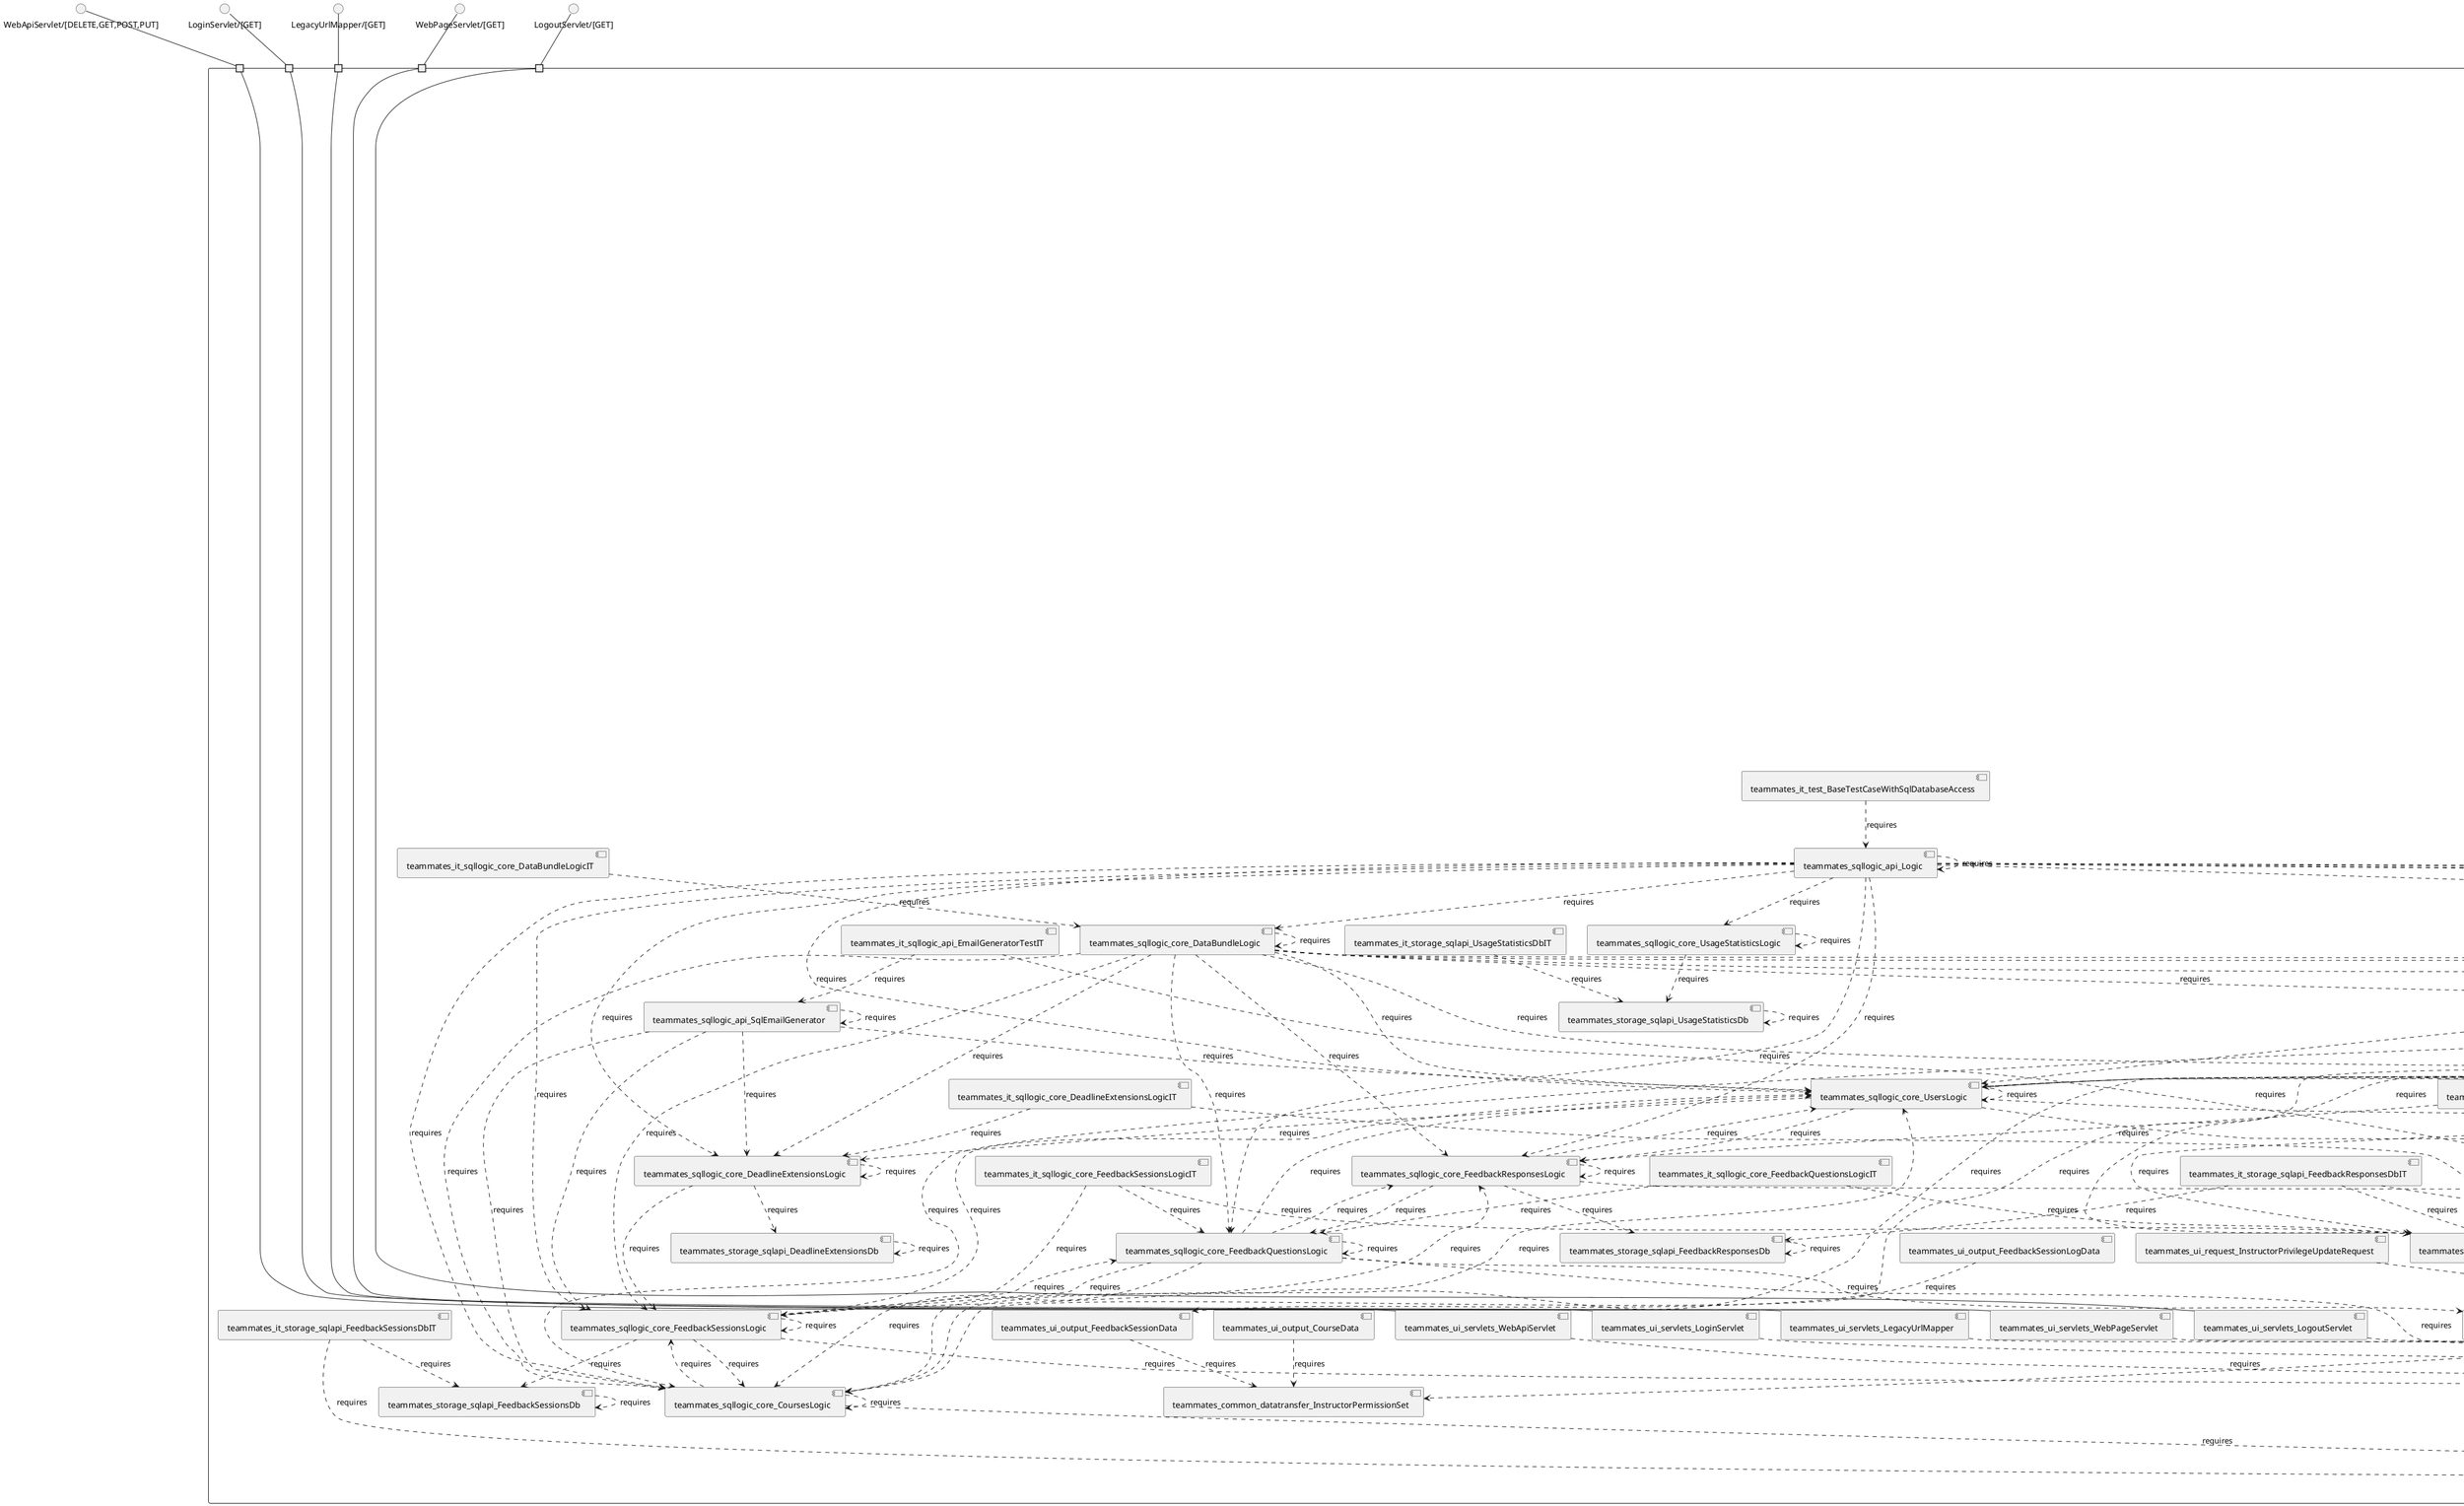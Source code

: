 @startuml
skinparam fixCircleLabelOverlapping true
skinparam componentStyle uml2
component "teammates\n\n\n\n\n\n" {
[teammates_logic_api_AuthProxy]
[teammates_storage_sqlentity_Team]
[teammates_ui_output_FeedbackSessionLogData]
[teammates_storage_sqlsearch_StudentSearchDocument]
[teammates_ui_webapi_SubmitFeedbackResponsesAction]
[teammates_ui_servlets_OriginCheckFilter]
[teammates_ui_webapi_UnpublishFeedbackSessionAction]
[teammates_storage_api_CoursesDb]
[teammates_logic_core_FeedbackResponseCommentsLogic]
[teammates_logic_core_FeedbackResponsesLogic]
[teammates_storage_sqlsearch_InstructorSearchDocument]
[teammates_storage_sqlentity_questions_FeedbackTextQuestion]
[teammates_common_datatransfer_attributes_FeedbackQuestionAttributes]
[teammates_it_test_BaseTestCaseWithSqlDatabaseAccess]
[teammates_logic_core_FeedbackSessionsLogic]
[teammates_storage_search_StudentSearchManager]
[teammates_sqllogic_core_FeedbackResponsesLogic]
[teammates_logic_api_EmailGenerator]
[teammates_logic_core_UsageStatisticsLogic]
[teammates_logic_core_DataBundleLogic]
[teammates_storage_sqlentity_ReadNotification]
[teammates_storage_sqlentity_responses_FeedbackMcqResponse]
[teammates_common_datatransfer_attributes_CourseAttributes]
[teammates_sqllogic_core_LogicStarter]
[teammates_sqllogic_core_UsersLogic]
[teammates_sqllogic_core_FeedbackResponseCommentsLogic]
[teammates_client_scripts_PopulateCourseSearchDocuments]
[teammates_it_storage_sqlapi_AccountRequestsDbIT]
[teammates_storage_api_FeedbackQuestionsDb]
[teammates_logic_core_DeadlineExtensionsLogic]
[teammates_ui_webapi_ResetAccountRequestAction]
[teammates_logic_core_NotificationsLogic]
[teammates_logic_external_EmptyEmailService]
[teammates_it_storage_sqlsearch_StudentSearchIT]
[teammates_common_util_StringHelper]
[teammates_storage_sqlentity_FeedbackSession]
[teammates_logic_api_EmailSender]
[teammates_ui_webapi_CreateFeedbackSessionAction]
[teammates_logic_external_LocalTaskQueueService]
[teammates_it_storage_sqlapi_CoursesDbIT]
[teammates_client_scripts_testdataconversion_DataStoreToSqlConverter]
[teammates_it_ui_webapi_SearchStudentsActionIT]
[teammates_storage_sqlentity_FeedbackResponseComment]
[teammates_common_datatransfer_TeamEvalResult]
[teammates_ui_webapi_JoinCourseAction]
[teammates_storage_api_StudentsDb]
[teammates_storage_api_AccountRequestsDb]
[teammates_storage_sqlentity_Section]
[teammates_ui_webapi_DatastoreBackupAction]
[teammates_common_datatransfer_questions_FeedbackRubricQuestionDetails]
[teammates_common_datatransfer_questions_FeedbackContributionQuestionDetails]
[teammates_it_ui_webapi_UpdateFeedbackSessionLogsActionIT]
[teammates_sqllogic_core_AccountsLogic]
[teammates_logic_external_MailgunService]
[teammates_storage_sqlsearch_SearchManagerFactory]
[teammates_ui_request_InstructorPrivilegeUpdateRequest]
[teammates_logic_api_TaskQueuer]
[teammates_storage_sqlentity_responses_FeedbackContributionResponse]
[teammates_storage_sqlapi_FeedbackQuestionsDb]
[teammates_common_datatransfer_questions_FeedbackNumericalScaleResponseDetails]
[teammates_ui_webapi_FeedbackSessionUnpublishedEmailWorkerAction]
[teammates_storage_sqlentity_responses_FeedbackRubricResponse]
[teammates_ui_webapi_FeedbackSessionClosingRemindersAction]
[teammates_ui_output_FeedbackQuestionData]
[teammates_logic_api_RecaptchaVerifier]
[teammates_storage_sqlentity_questions_FeedbackMsqQuestion]
[teammates_storage_sqlapi_NotificationsDb]
[teammates_logic_external_GoogleRecaptchaService]
[teammates_client_scripts_DataMigrationForFeedbackSessionMismatchedTimezone]
[teammates_it_storage_sqlapi_FeedbackResponseCommentsDbIT]
[teammates_client_scripts_GenerateUsageStatisticsObjects]
[teammates_it_sqllogic_core_AccountRequestsLogicIT]
[teammates_storage_sqlentity_responses_FeedbackConstantSumResponse]
[teammates_it_sqllogic_core_NotificationsLogicIT]
[teammates_ui_servlets_WebPageServlet]
[teammates_storage_sqlentity_responses_FeedbackTextResponse]
[teammates_ui_webapi_FeedbackSessionOpeningRemindersAction]
[teammates_ui_output_FeedbackResponseCommentData]
[teammates_client_scripts_DataMigrationForTeamNameInResponseGiver]
[teammates_sqllogic_core_CoursesLogic]
[teammates_ui_output_FeedbackResponseData]
[teammates_ui_webapi_FeedbackSessionRemindEmailWorkerAction]
[teammates_storage_sqlapi_EntitiesDb]
[teammates_it_storage_sqlapi_FeedbackResponsesDbIT]
[teammates_it_sqllogic_core_UsersLogicIT]
[teammates_ui_servlets_LoginServlet]
[teammates_sqllogic_api_SqlEmailGenerator]
[teammates_it_storage_sqlapi_AccountsDbIT]
[teammates_ui_webapi_CreateAccountAction]
[teammates_sqllogic_core_DataBundleLogic]
[teammates_storage_sqlapi_FeedbackSessionLogsDb]
[teammates_storage_sqlentity_DeadlineExtension]
[teammates_logic_api_Logic]
[teammates_common_datatransfer_questions_FeedbackRankRecipientsResponseDetails]
[teammates_storage_sqlentity_FeedbackSessionLog]
[teammates_storage_api_AccountsDb]
[teammates_logic_core_InstructorsLogic]
[teammates_common_util_Logger]
[teammates_it_sqllogic_api_EmailGeneratorTestIT]
[teammates_it_storage_sqlsearch_AccountRequestSearchIT]
[teammates_logic_api_UserProvision]
[teammates_storage_sqlentity_Notification]
[teammates_it_storage_sqlapi_UsageStatisticsDbIT]
[teammates_storage_sqlentity_questions_FeedbackMcqQuestion]
[teammates_it_sqllogic_core_FeedbackSessionLogsLogicIT]
[teammates_logic_external_FirebaseAuthService]
[teammates_it_sqllogic_core_FeedbackQuestionsLogicIT]
[teammates_storage_sqlsearch_InstructorSearchManager]
[teammates_it_storage_sqlsearch_InstructorSearchIT]
[teammates_common_datatransfer_questions_FeedbackRankOptionsResponseDetails]
[teammates_common_datatransfer_SqlDataBundle]
[teammates_ui_webapi_FeedbackSessionClosedRemindersAction]
[teammates_ui_webapi_FeedbackSessionPublishedEmailWorkerAction]
[teammates_ui_webapi_CalculateUsageStatisticsAction]
[teammates_logic_core_CoursesLogic]
[teammates_storage_search_InstructorSearchManager]
[teammates_storage_sqlentity_Instructor]
[teammates_ui_output_InstructorPrivilegeData]
[teammates_ui_webapi_ArchiveCourseAction]
[teammates_common_datatransfer_questions_FeedbackNumericalScaleQuestionDetails]
[teammates_it_sqllogic_core_FeedbackResponsesLogicIT]
[teammates_storage_api_UsageStatisticsDb]
[teammates_it_storage_sqlapi_UsersDbIT]
[teammates_sqllogic_api_Logic]
[teammates_storage_sqlapi_FeedbackResponsesDb]
[teammates_ui_webapi_CreateNotificationAction]
[teammates_storage_sqlentity_Account]
[teammates_it_sqllogic_core_AccountsLogicIT]
[teammates_sqllogic_core_FeedbackSessionsLogic]
[teammates_logic_core_FeedbackQuestionsLogic]
[teammates_common_datatransfer_questions_FeedbackMsqResponseDetails]
[teammates_storage_sqlentity_responses_FeedbackRankRecipientsResponse]
[teammates_main_Application]
[teammates_storage_sqlapi_FeedbackSessionsDb]
[teammates_storage_api_InstructorsDb]
[teammates_common_datatransfer_DataBundle]
[teammates_logic_core_AccountsLogic]
[teammates_ui_servlets_RequestTraceFilter]
[teammates_storage_sqlentity_Course]
[teammates_common_datatransfer_questions_FeedbackTextQuestionDetails]
[teammates_storage_sqlapi_DeadlineExtensionsDb]
[teammates_storage_sqlentity_responses_FeedbackMsqResponse]
[teammates_logic_core_LogicStarter]
[teammates_common_datatransfer_questions_FeedbackMcqResponseDetails]
[teammates_ui_servlets_LogoutServlet]
[teammates_sqllogic_core_FeedbackSessionLogsLogic]
[teammates_common_datatransfer_InstructorPrivileges]
[teammates_ui_webapi_FeedbackSessionOpeningSoonRemindersAction]
[teammates_it_ui_webapi_SearchInstructorsActionIT]
[teammates_sqllogic_core_DeadlineExtensionsLogic]
[teammates_logic_external_EmptyRecaptchaService]
[teammates_ui_webapi_PublishFeedbackSessionAction]
[teammates_ui_webapi_FeedbackSessionResendPublishedEmailWorkerAction]
[teammates_common_util_Config]
[teammates_ui_servlets_LegacyUrlMapper]
[teammates_logic_external_SendgridService]
[teammates_it_sqllogic_core_DataBundleLogicIT]
[teammates_common_datatransfer_questions_FeedbackConstantSumResponseDetails]
[teammates_ui_webapi_UpdateFeedbackSessionAction]
[teammates_it_sqllogic_core_FeedbackSessionsLogicIT]
[teammates_common_datatransfer_questions_FeedbackMsqQuestionDetails]
[teammates_storage_search_SearchManagerFactory]
[teammates_storage_sqlapi_FeedbackResponseCommentsDb]
[teammates_storage_api_NotificationsDb]
[teammates_sqllogic_core_NotificationsLogic]
[teammates_common_datatransfer_questions_FeedbackTextResponseDetails]
[teammates_storage_sqlapi_UsersDb]
[teammates_storage_sqlentity_Student]
[teammates_storage_sqlsearch_AccountRequestSearchManager]
[teammates_common_datatransfer_attributes_FeedbackResponseAttributes]
[teammates_common_datatransfer_attributes_InstructorAttributes]
[teammates_logic_external_MailjetService]
[teammates_logic_core_AccountRequestsLogic]
[teammates_logic_core_StudentsLogic]
[teammates_ui_webapi_CreateFeedbackSessionLogAction]
[teammates_storage_sqlentity_questions_FeedbackConstantSumQuestion]
[teammates_storage_search_InstructorSearchDocument]
[teammates_storage_search_StudentSearchDocument]
[teammates_ui_webapi_SendErrorReportAction]
[teammates_storage_search_AccountRequestSearchManager]
[teammates_storage_sqlentity_questions_FeedbackRubricQuestion]
[teammates_storage_sqlentity_questions_FeedbackNumericalScaleQuestion]
[teammates_it_storage_sqlapi_NotificationDbIT]
[teammates_it_storage_sqlapi_FeedbackQuestionsDbIT]
[teammates_it_storage_sqlapi_FeedbackSessionsDbIT]
[teammates_storage_sqlapi_CoursesDb]
[teammates_sqllogic_core_FeedbackQuestionsLogic]
[teammates_ui_servlets_OAuth2CallbackServlet]
[teammates_storage_sqlapi_AccountsDb]
[teammates_storage_api_DeadlineExtensionsDb]
[teammates_common_datatransfer_InstructorPermissionSet]
[teammates_it_storage_sqlapi_FeedbackSessionLogsDbIT]
[teammates_storage_api_FeedbackResponseCommentsDb]
[teammates_ui_output_CourseData]
[teammates_ui_servlets_WebApiServlet]
[teammates_sqllogic_core_AccountRequestsLogic]
[teammates_logic_external_GoogleCloudTasksService]
[teammates_storage_sqlsearch_StudentSearchManager]
[teammates_it_ui_webapi_StudentSearchIndexingWorkerActionIT]
[teammates_ui_webapi_UpdateInstructorPrivilegeAction]
[teammates_common_datatransfer_questions_FeedbackConstantSumQuestionDetails]
[teammates_ui_output_FeedbackSessionData]
[teammates_sqllogic_core_UsageStatisticsLogic]
[teammates_common_datatransfer_questions_FeedbackMcqQuestionDetails]
[teammates_storage_sqlapi_AccountRequestsDb]
[teammates_storage_api_FeedbackSessionsDb]
[teammates_storage_api_FeedbackResponsesDb]
[teammates_logic_external_EmptyAuthService]
[teammates_client_scripts_testdataconversion_UuidGenerator]
[teammates_common_datatransfer_questions_FeedbackRubricResponseDetails]
[teammates_client_scripts_testdataconversion_ConvertDatastoreJsonToSqlJson]
[teammates_ui_webapi_FeedbackSessionRemindParticularUsersEmailWorkerAction]
[teammates_storage_sqlentity_responses_FeedbackNumericalScaleResponse]
[teammates_storage_sqlentity_responses_FeedbackRankOptionsResponse]
[teammates_storage_sqlapi_UsageStatisticsDb]
[teammates_common_datatransfer_questions_FeedbackContributionResponseDetails]
[teammates_storage_sqlentity_questions_FeedbackContributionQuestion]
[teammates_it_sqllogic_core_DeadlineExtensionsLogicIT]
portin " " as teammates_requires_WebApiServlet_DELETE_GET_POST_PUT_
portin " " as teammates_requires_LoginServlet_GET_
portin " " as teammates_requires_LegacyUrlMapper_GET_
portin " " as teammates_requires_WebPageServlet_GET_
portin " " as teammates_requires_LogoutServlet_GET_
portin " " as teammates_requires_OAuth2CallbackServlet_GET_
[teammates_common_datatransfer_attributes_InstructorAttributes]..>[teammates_common_datatransfer_InstructorPrivileges] : requires
[teammates_ui_webapi_FeedbackSessionOpeningSoonRemindersAction]..>[teammates_common_util_Logger] : requires
[teammates_it_sqllogic_core_FeedbackSessionLogsLogicIT]..>[teammates_sqllogic_core_FeedbackSessionLogsLogic] : requires
[teammates_sqllogic_core_UsersLogic]..>[teammates_sqllogic_core_DeadlineExtensionsLogic] : requires
[teammates_logic_core_LogicStarter]..>[teammates_common_util_Logger] : requires
[teammates_sqllogic_core_UsageStatisticsLogic]..>[teammates_storage_sqlapi_UsageStatisticsDb] : requires
[teammates_sqllogic_core_CoursesLogic]..>[teammates_sqllogic_core_UsersLogic] : requires
[teammates_it_sqllogic_core_UsersLogicIT]..>[teammates_sqllogic_core_UsersLogic] : requires
[teammates_it_sqllogic_core_FeedbackResponsesLogicIT]..>[teammates_sqllogic_core_FeedbackResponsesLogic] : requires
[teammates_it_storage_sqlapi_UsersDbIT]..>[teammates_storage_sqlapi_CoursesDb] : requires
[teammates_sqllogic_core_UsersLogic]..>[teammates_storage_sqlapi_UsersDb] : requires
[teammates_logic_api_TaskQueuer]..>[teammates_logic_api_TaskQueuer] : requires
[teammates_storage_sqlentity_FeedbackSessionLog]..>[teammates_storage_sqlentity_Student] : requires
[teammates_ui_output_FeedbackResponseData]..>[teammates_common_datatransfer_questions_FeedbackRubricResponseDetails] : requires
[teammates_logic_core_DataBundleLogic]..>[teammates_storage_api_FeedbackResponsesDb] : requires
[teammates_sqllogic_core_AccountRequestsLogic]..>[teammates_sqllogic_core_AccountRequestsLogic] : requires
[teammates_logic_core_UsageStatisticsLogic]..>[teammates_logic_core_CoursesLogic] : requires
[teammates_ui_output_FeedbackQuestionData]..>[teammates_common_datatransfer_questions_FeedbackMcqQuestionDetails] : requires
[teammates_storage_sqlentity_FeedbackResponseComment]..>[teammates_storage_sqlentity_responses_FeedbackConstantSumResponse] : requires
[teammates_storage_sqlsearch_StudentSearchDocument]..>[teammates_storage_sqlentity_Course] : requires
[teammates_logic_core_FeedbackResponseCommentsLogic]..>[teammates_logic_core_FeedbackSessionsLogic] : requires
[teammates_logic_api_EmailGenerator]..>[teammates_logic_core_FeedbackSessionsLogic] : requires
[teammates_logic_core_FeedbackQuestionsLogic]..>[teammates_logic_core_FeedbackResponsesLogic] : requires
[teammates_storage_sqlapi_NotificationsDb]..>[teammates_storage_sqlapi_NotificationsDb] : requires
[teammates_storage_sqlentity_responses_FeedbackContributionResponse]..>[teammates_common_datatransfer_questions_FeedbackContributionResponseDetails] : requires
[teammates_logic_core_AccountRequestsLogic]..>[teammates_storage_api_AccountRequestsDb] : requires
[teammates_client_scripts_DataMigrationForTeamNameInResponseGiver]..>[teammates_logic_core_StudentsLogic] : requires
[teammates_logic_api_RecaptchaVerifier]..>[teammates_logic_api_RecaptchaVerifier] : requires
[teammates_ui_webapi_ArchiveCourseAction]..>[teammates_common_util_Logger] : requires
[teammates_ui_output_FeedbackQuestionData]..>[teammates_common_datatransfer_questions_FeedbackMsqQuestionDetails] : requires
[teammates_ui_output_FeedbackResponseData]..>[teammates_common_datatransfer_questions_FeedbackConstantSumResponseDetails] : requires
[teammates_storage_sqlapi_FeedbackSessionLogsDb]..>[teammates_storage_sqlapi_FeedbackSessionLogsDb] : requires
[teammates_ui_servlets_LegacyUrlMapper]..>[teammates_common_util_Logger] : requires
[teammates_common_util_Config]..>[teammates_common_util_Logger] : requires
[teammates_logic_core_FeedbackResponseCommentsLogic]..>[teammates_logic_core_StudentsLogic] : requires
[teammates_storage_sqlentity_FeedbackResponseComment]..>[teammates_storage_sqlentity_responses_FeedbackContributionResponse] : requires
[teammates_it_sqllogic_core_UsersLogicIT]..>[teammates_storage_sqlentity_Account] : requires
[teammates_logic_core_FeedbackResponseCommentsLogic]..>[teammates_logic_core_CoursesLogic] : requires
[teammates_logic_core_FeedbackResponsesLogic]..>[teammates_logic_core_StudentsLogic] : requires
[teammates_sqllogic_api_Logic]..>[teammates_sqllogic_core_AccountsLogic] : requires
[teammates_it_sqllogic_core_AccountsLogicIT]..>[teammates_sqllogic_core_AccountsLogic] : requires
[teammates_logic_core_FeedbackResponsesLogic]..>[teammates_storage_api_FeedbackResponsesDb] : requires
[teammates_sqllogic_core_DataBundleLogic]..>[teammates_sqllogic_core_FeedbackSessionLogsLogic] : requires
[teammates_logic_core_DataBundleLogic]..>[teammates_storage_api_AccountsDb] : requires
[teammates_storage_search_SearchManagerFactory]..>[teammates_storage_search_AccountRequestSearchManager] : requires
[teammates_storage_sqlapi_FeedbackQuestionsDb]..>[teammates_storage_sqlapi_FeedbackQuestionsDb] : requires
[teammates_storage_sqlentity_FeedbackResponseComment]..>[teammates_storage_sqlentity_responses_FeedbackRankRecipientsResponse] : requires
[teammates_ui_output_FeedbackQuestionData]..>[teammates_common_datatransfer_questions_FeedbackConstantSumQuestionDetails] : requires
[teammates_sqllogic_core_UsersLogic]..>[teammates_sqllogic_core_FeedbackResponseCommentsLogic] : requires
[teammates_ui_webapi_JoinCourseAction]..>[teammates_common_util_Logger] : requires
[teammates_sqllogic_core_DataBundleLogic]..>[teammates_sqllogic_core_CoursesLogic] : requires
[teammates_ui_output_FeedbackResponseData]..>[teammates_common_datatransfer_questions_FeedbackTextResponseDetails] : requires
[teammates_logic_core_FeedbackResponsesLogic]..>[teammates_logic_core_FeedbackResponsesLogic] : requires
[teammates_common_datatransfer_attributes_FeedbackResponseAttributes]..>[teammates_common_datatransfer_questions_FeedbackNumericalScaleResponseDetails] : requires
[teammates_sqllogic_core_FeedbackSessionsLogic]..>[teammates_storage_sqlapi_FeedbackSessionsDb] : requires
[teammates_ui_webapi_FeedbackSessionOpeningRemindersAction]..>[teammates_common_util_Logger] : requires
[teammates_sqllogic_core_DataBundleLogic]..>[teammates_sqllogic_core_FeedbackQuestionsLogic] : requires
[teammates_sqllogic_core_FeedbackSessionLogsLogic]..>[teammates_storage_sqlapi_FeedbackSessionLogsDb] : requires
[teammates_common_datatransfer_attributes_FeedbackResponseAttributes]..>[teammates_common_datatransfer_questions_FeedbackConstantSumResponseDetails] : requires
[teammates_sqllogic_api_Logic]..>[teammates_sqllogic_core_AccountRequestsLogic] : requires
[teammates_logic_core_DataBundleLogic]..>[teammates_storage_api_DeadlineExtensionsDb] : requires
[teammates_logic_core_InstructorsLogic]..>[teammates_logic_core_FeedbackSessionsLogic] : requires
[teammates_client_scripts_testdataconversion_ConvertDatastoreJsonToSqlJson]..>[teammates_common_datatransfer_SqlDataBundle] : requires
[teammates_logic_core_UsageStatisticsLogic]..>[teammates_logic_core_StudentsLogic] : requires
[teammates_ui_webapi_FeedbackSessionRemindEmailWorkerAction]..>[teammates_common_util_Logger] : requires
[teammates_sqllogic_core_FeedbackSessionsLogic]..>[teammates_sqllogic_core_FeedbackSessionsLogic] : requires
[teammates_sqllogic_core_AccountsLogic]..>[teammates_sqllogic_core_NotificationsLogic] : requires
[teammates_storage_sqlapi_FeedbackResponsesDb]..>[teammates_storage_sqlapi_FeedbackResponsesDb] : requires
[teammates_logic_core_CoursesLogic]..>[teammates_logic_core_FeedbackResponseCommentsLogic] : requires
[teammates_it_sqllogic_core_DeadlineExtensionsLogicIT]..>[teammates_common_datatransfer_SqlDataBundle] : requires
[teammates_logic_core_StudentsLogic]..>[teammates_logic_core_FeedbackResponsesLogic] : requires
[teammates_it_storage_sqlapi_FeedbackSessionsDbIT]..>[teammates_storage_sqlapi_CoursesDb] : requires
[teammates_storage_search_AccountRequestSearchManager]..>[teammates_storage_api_AccountRequestsDb] : requires
[teammates_storage_sqlsearch_SearchManagerFactory]..>[teammates_storage_sqlsearch_AccountRequestSearchManager] : requires
[teammates_it_sqllogic_core_AccountsLogicIT]..>[teammates_sqllogic_core_UsersLogic] : requires
[teammates_logic_external_LocalTaskQueueService]..>[teammates_common_util_Logger] : requires
[teammates_main_Application]..>[teammates_common_util_Logger] : requires
[teammates_ui_servlets_RequestTraceFilter]..>[teammates_common_util_Logger] : requires
[teammates_sqllogic_core_FeedbackSessionsLogic]..>[teammates_sqllogic_core_UsersLogic] : requires
[teammates_logic_api_Logic]..>[teammates_logic_core_InstructorsLogic] : requires
[teammates_logic_core_FeedbackSessionsLogic]..>[teammates_logic_core_FeedbackResponsesLogic] : requires
[teammates_storage_sqlentity_FeedbackResponseComment]..>[teammates_storage_sqlentity_responses_FeedbackMsqResponse] : requires
[teammates_logic_core_CoursesLogic]..>[teammates_logic_core_FeedbackQuestionsLogic] : requires
[teammates_logic_api_EmailSender]..>[teammates_logic_api_EmailSender] : requires
[teammates_sqllogic_core_DataBundleLogic]..>[teammates_sqllogic_core_DeadlineExtensionsLogic] : requires
[teammates_logic_api_Logic]..>[teammates_logic_core_FeedbackResponseCommentsLogic] : requires
[teammates_logic_core_FeedbackResponseCommentsLogic]..>[teammates_storage_api_FeedbackResponseCommentsDb] : requires
[teammates_logic_api_EmailSender]..>[teammates_logic_external_EmptyEmailService] : requires
[teammates_sqllogic_core_FeedbackResponseCommentsLogic]..>[teammates_storage_sqlapi_FeedbackResponseCommentsDb] : requires
[teammates_storage_sqlentity_FeedbackResponseComment]..>[teammates_storage_sqlentity_responses_FeedbackRubricResponse] : requires
[teammates_sqllogic_api_Logic]..>[teammates_sqllogic_core_FeedbackSessionLogsLogic] : requires
[teammates_sqllogic_core_AccountsLogic]..>[teammates_sqllogic_core_AccountsLogic] : requires
[teammates_logic_external_GoogleRecaptchaService]..>[teammates_common_util_Logger] : requires
[teammates_ui_output_FeedbackSessionData]..>[teammates_common_datatransfer_InstructorPermissionSet] : requires
[teammates_logic_core_DataBundleLogic]..>[teammates_storage_api_AccountRequestsDb] : requires
[teammates_logic_api_EmailGenerator]..>[teammates_logic_core_CoursesLogic] : requires
[teammates_logic_core_AccountsLogic]..>[teammates_storage_api_AccountsDb] : requires
[teammates_logic_core_DataBundleLogic]..>[teammates_storage_api_FeedbackQuestionsDb] : requires
[teammates_ui_servlets_OriginCheckFilter]..>[teammates_common_util_Logger] : requires
[teammates_logic_external_FirebaseAuthService]..>[teammates_common_util_Logger] : requires
[teammates_storage_sqlsearch_AccountRequestSearchManager]..>[teammates_storage_sqlapi_AccountRequestsDb] : requires
[teammates_common_datatransfer_attributes_FeedbackResponseAttributes]..>[teammates_common_datatransfer_questions_FeedbackRankRecipientsResponseDetails] : requires
[teammates_sqllogic_core_FeedbackQuestionsLogic]..>[teammates_storage_sqlapi_FeedbackQuestionsDb] : requires
[teammates_sqllogic_core_DataBundleLogic]..>[teammates_sqllogic_core_UsersLogic] : requires
[teammates_logic_core_CoursesLogic]..>[teammates_common_util_Logger] : requires
[teammates_it_storage_sqlapi_FeedbackQuestionsDbIT]..>[teammates_storage_sqlapi_FeedbackQuestionsDb] : requires
[teammates_it_sqllogic_core_UsersLogicIT]..>[teammates_sqllogic_core_CoursesLogic] : requires
[teammates_storage_search_StudentSearchManager]..>[teammates_storage_api_CoursesDb] : requires
[teammates_ui_output_FeedbackQuestionData]..>[teammates_common_datatransfer_questions_FeedbackNumericalScaleQuestionDetails] : requires
[teammates_logic_api_Logic]..>[teammates_logic_core_FeedbackQuestionsLogic] : requires
[teammates_ui_webapi_FeedbackSessionPublishedEmailWorkerAction]..>[teammates_common_util_Logger] : requires
[teammates_logic_api_EmailSender]..>[teammates_logic_external_MailgunService] : requires
[teammates_common_datatransfer_attributes_FeedbackResponseAttributes]..>[teammates_common_datatransfer_questions_FeedbackMcqResponseDetails] : requires
[teammates_logic_core_CoursesLogic]..>[teammates_logic_core_InstructorsLogic] : requires
[teammates_ui_output_FeedbackResponseData]..>[teammates_common_datatransfer_questions_FeedbackMsqResponseDetails] : requires
[teammates_it_storage_sqlapi_FeedbackResponseCommentsDbIT]..>[teammates_storage_sqlapi_FeedbackResponseCommentsDb] : requires
[teammates_ui_webapi_FeedbackSessionClosedRemindersAction]..>[teammates_common_util_Logger] : requires
[teammates_storage_sqlapi_FeedbackResponseCommentsDb]..>[teammates_storage_sqlapi_FeedbackResponseCommentsDb] : requires
[teammates_ui_webapi_CreateFeedbackSessionAction]..>[teammates_common_util_Logger] : requires
[teammates_storage_sqlsearch_InstructorSearchManager]..>[teammates_storage_sqlapi_UsersDb] : requires
[teammates_storage_sqlentity_responses_FeedbackMcqResponse]..>[teammates_common_datatransfer_questions_FeedbackMcqResponseDetails] : requires
[teammates_common_datatransfer_attributes_FeedbackResponseAttributes]..>[teammates_common_datatransfer_questions_FeedbackRubricResponseDetails] : requires
[teammates_common_datatransfer_attributes_FeedbackResponseAttributes]..>[teammates_common_datatransfer_questions_FeedbackMsqResponseDetails] : requires
[teammates_common_datatransfer_attributes_FeedbackQuestionAttributes]..>[teammates_common_datatransfer_questions_FeedbackConstantSumQuestionDetails] : requires
[teammates_sqllogic_core_NotificationsLogic]..>[teammates_storage_sqlapi_NotificationsDb] : requires
[teammates_common_datatransfer_TeamEvalResult]..>[teammates_common_util_Logger] : requires
[teammates_storage_sqlentity_responses_FeedbackMsqResponse]..>[teammates_common_datatransfer_questions_FeedbackMsqResponseDetails] : requires
[teammates_logic_core_DataBundleLogic]..>[teammates_logic_core_DataBundleLogic] : requires
[teammates_logic_core_StudentsLogic]..>[teammates_logic_core_DeadlineExtensionsLogic] : requires
[teammates_logic_external_GoogleCloudTasksService]..>[teammates_common_util_Logger] : requires
[teammates_logic_core_DataBundleLogic]..>[teammates_storage_api_FeedbackSessionsDb] : requires
[teammates_logic_core_FeedbackQuestionsLogic]..>[teammates_logic_core_CoursesLogic] : requires
[teammates_sqllogic_core_DataBundleLogic]..>[teammates_sqllogic_core_FeedbackResponseCommentsLogic] : requires
[teammates_logic_core_UsageStatisticsLogic]..>[teammates_logic_core_UsageStatisticsLogic] : requires
[teammates_it_sqllogic_core_AccountsLogicIT]..>[teammates_storage_sqlapi_AccountsDb] : requires
[teammates_logic_core_CoursesLogic]..>[teammates_logic_core_CoursesLogic] : requires
[teammates_sqllogic_core_NotificationsLogic]..>[teammates_sqllogic_core_NotificationsLogic] : requires
[teammates_sqllogic_core_FeedbackSessionsLogic]..>[teammates_sqllogic_core_FeedbackQuestionsLogic] : requires
[teammates_logic_core_FeedbackSessionsLogic]..>[teammates_storage_api_FeedbackSessionsDb] : requires
[teammates_ui_output_FeedbackResponseData]..>[teammates_ui_output_FeedbackResponseCommentData] : requires
[teammates_storage_sqlapi_EntitiesDb]..>[teammates_common_util_Logger] : requires
[teammates_storage_api_InstructorsDb]..>[teammates_storage_api_InstructorsDb] : requires
[teammates_ui_servlets_WebPageServlet]..>[teammates_common_util_Logger] : requires
[teammates_storage_sqlentity_questions_FeedbackMsqQuestion]..>[teammates_common_datatransfer_questions_FeedbackMsqQuestionDetails] : requires
[teammates_ui_webapi_UpdateInstructorPrivilegeAction]..>[teammates_common_util_Logger] : requires
[teammates_logic_core_AccountsLogic]..>[teammates_logic_core_InstructorsLogic] : requires
[teammates_logic_core_AccountsLogic]..>[teammates_logic_core_StudentsLogic] : requires
[teammates_it_ui_webapi_SearchStudentsActionIT]..>[teammates_storage_sqlentity_Instructor] : requires
[teammates_common_datatransfer_attributes_FeedbackQuestionAttributes]..>[teammates_common_datatransfer_questions_FeedbackNumericalScaleQuestionDetails] : requires
[teammates_common_datatransfer_InstructorPrivileges]..>[teammates_common_datatransfer_InstructorPermissionSet] : requires
[teammates_it_sqllogic_core_AccountsLogicIT]..>[teammates_common_datatransfer_SqlDataBundle] : requires
[teammates_client_scripts_DataMigrationForTeamNameInResponseGiver]..>[teammates_logic_core_FeedbackResponsesLogic] : requires
[teammates_it_ui_webapi_SearchInstructorsActionIT]..>[teammates_storage_sqlentity_Instructor] : requires
[teammates_it_storage_sqlsearch_AccountRequestSearchIT]..>[teammates_storage_sqlapi_AccountRequestsDb] : requires
[teammates_storage_sqlentity_responses_FeedbackTextResponse]..>[teammates_common_datatransfer_questions_FeedbackTextResponseDetails] : requires
[teammates_it_sqllogic_core_FeedbackSessionsLogicIT]..>[teammates_common_datatransfer_SqlDataBundle] : requires
[teammates_logic_core_FeedbackQuestionsLogic]..>[teammates_logic_core_FeedbackSessionsLogic] : requires
[teammates_sqllogic_core_LogicStarter]..>[teammates_common_util_Logger] : requires
[teammates_ui_webapi_FeedbackSessionUnpublishedEmailWorkerAction]..>[teammates_common_util_Logger] : requires
[teammates_storage_api_DeadlineExtensionsDb]..>[teammates_storage_api_DeadlineExtensionsDb] : requires
[teammates_storage_sqlentity_DeadlineExtension]..>[teammates_storage_sqlentity_Instructor] : requires
[teammates_storage_sqlentity_questions_FeedbackRubricQuestion]..>[teammates_common_datatransfer_questions_FeedbackRubricQuestionDetails] : requires
[teammates_sqllogic_api_Logic]..>[teammates_sqllogic_core_FeedbackSessionsLogic] : requires
[teammates_ui_webapi_SubmitFeedbackResponsesAction]..>[teammates_common_util_Logger] : requires
[teammates_logic_core_AccountsLogic]..>[teammates_storage_sqlapi_AccountsDb] : requires
[teammates_sqllogic_core_AccountRequestsLogic]..>[teammates_storage_sqlapi_AccountRequestsDb] : requires
[teammates_storage_search_SearchManagerFactory]..>[teammates_storage_search_InstructorSearchManager] : requires
[teammates_logic_api_TaskQueuer]..>[teammates_common_util_Logger] : requires
[teammates_sqllogic_core_FeedbackQuestionsLogic]..>[teammates_sqllogic_core_FeedbackQuestionsLogic] : requires
[teammates_logic_core_FeedbackQuestionsLogic]..>[teammates_logic_core_FeedbackQuestionsLogic] : requires
[teammates_storage_api_CoursesDb]..>[teammates_storage_api_CoursesDb] : requires
[teammates_client_scripts_PopulateCourseSearchDocuments]..>[teammates_logic_api_Logic] : requires
[teammates_sqllogic_core_FeedbackSessionsLogic]..>[teammates_sqllogic_core_CoursesLogic] : requires
[teammates_storage_search_StudentSearchDocument]..>[teammates_common_datatransfer_attributes_CourseAttributes] : requires
[teammates_ui_output_FeedbackSessionLogData]..>[teammates_ui_output_FeedbackSessionData] : requires
[teammates_storage_api_FeedbackResponsesDb]..>[teammates_storage_api_FeedbackResponsesDb] : requires
[teammates_storage_sqlentity_responses_FeedbackConstantSumResponse]..>[teammates_common_datatransfer_questions_FeedbackConstantSumResponseDetails] : requires
[teammates_sqllogic_core_DataBundleLogic]..>[teammates_sqllogic_core_DataBundleLogic] : requires
[teammates_sqllogic_core_CoursesLogic]..>[teammates_sqllogic_core_FeedbackSessionsLogic] : requires
[teammates_logic_api_EmailSender]..>[teammates_logic_external_MailjetService] : requires
[teammates_logic_core_CoursesLogic]..>[teammates_logic_core_AccountsLogic] : requires
[teammates_it_sqllogic_api_EmailGeneratorTestIT]..>[teammates_common_datatransfer_SqlDataBundle] : requires
[teammates_logic_api_EmailSender]..>[teammates_logic_external_SendgridService] : requires
[teammates_ui_webapi_ResetAccountRequestAction]..>[teammates_common_util_Logger] : requires
[teammates_storage_api_FeedbackSessionsDb]..>[teammates_storage_api_FeedbackSessionsDb] : requires
[teammates_logic_api_RecaptchaVerifier]..>[teammates_logic_external_EmptyRecaptchaService] : requires
[teammates_sqllogic_core_FeedbackQuestionsLogic]..>[teammates_sqllogic_core_CoursesLogic] : requires
[teammates_ui_webapi_PublishFeedbackSessionAction]..>[teammates_common_util_Logger] : requires
[teammates_storage_sqlentity_DeadlineExtension]..>[teammates_storage_sqlentity_FeedbackSession] : requires
[teammates_it_sqllogic_core_UsersLogicIT]..>[teammates_storage_sqlentity_Course] : requires
[teammates_it_storage_sqlapi_FeedbackResponseCommentsDbIT]..>[teammates_common_datatransfer_SqlDataBundle] : requires
[teammates_sqllogic_core_DataBundleLogic]..>[teammates_sqllogic_core_FeedbackSessionsLogic] : requires
[teammates_storage_sqlentity_responses_FeedbackRubricResponse]..>[teammates_common_datatransfer_questions_FeedbackRubricResponseDetails] : requires
[teammates_sqllogic_api_Logic]..>[teammates_sqllogic_core_FeedbackQuestionsLogic] : requires
[teammates_sqllogic_core_UsersLogic]..>[teammates_sqllogic_core_AccountsLogic] : requires
[teammates_ui_servlets_OAuth2CallbackServlet]..>[teammates_common_util_Logger] : requires
[teammates_logic_core_InstructorsLogic]..>[teammates_logic_core_DeadlineExtensionsLogic] : requires
[teammates_storage_sqlentity_FeedbackResponseComment]..>[teammates_storage_sqlentity_Section] : requires
[teammates_logic_core_InstructorsLogic]..>[teammates_logic_core_FeedbackResponsesLogic] : requires
[teammates_logic_api_EmailSender]..>[teammates_common_util_Logger] : requires
[teammates_storage_sqlentity_FeedbackResponseComment]..>[teammates_storage_sqlentity_responses_FeedbackNumericalScaleResponse] : requires
[teammates_sqllogic_core_CoursesLogic]..>[teammates_storage_sqlapi_CoursesDb] : requires
[teammates_sqllogic_core_DeadlineExtensionsLogic]..>[teammates_sqllogic_core_DeadlineExtensionsLogic] : requires
[teammates_logic_core_CoursesLogic]..>[teammates_logic_core_DeadlineExtensionsLogic] : requires
[teammates_sqllogic_core_AccountsLogic]..>[teammates_sqllogic_core_CoursesLogic] : requires
[teammates_it_storage_sqlapi_FeedbackResponsesDbIT]..>[teammates_storage_sqlapi_FeedbackResponsesDb] : requires
[teammates_it_ui_webapi_UpdateFeedbackSessionLogsActionIT]..>[teammates_storage_sqlentity_FeedbackSession] : requires
[teammates_logic_core_StudentsLogic]..>[teammates_logic_core_FeedbackSessionsLogic] : requires
[teammates_logic_core_UsageStatisticsLogic]..>[teammates_logic_core_AccountRequestsLogic] : requires
[teammates_sqllogic_core_DataBundleLogic]..>[teammates_sqllogic_core_FeedbackResponsesLogic] : requires
[teammates_it_sqllogic_core_FeedbackQuestionsLogicIT]..>[teammates_common_datatransfer_SqlDataBundle] : requires
[teammates_it_sqllogic_core_FeedbackSessionLogsLogicIT]..>[teammates_common_datatransfer_SqlDataBundle] : requires
[teammates_it_sqllogic_core_FeedbackResponsesLogicIT]..>[teammates_common_datatransfer_SqlDataBundle] : requires
[teammates_client_scripts_testdataconversion_DataStoreToSqlConverter]..>[teammates_client_scripts_testdataconversion_UuidGenerator] : requires
[teammates_it_storage_sqlapi_UsersDbIT]..>[teammates_storage_sqlentity_Section] : requires
[teammates_sqllogic_core_DeadlineExtensionsLogic]..>[teammates_storage_sqlapi_DeadlineExtensionsDb] : requires
[teammates_logic_core_CoursesLogic]..>[teammates_logic_core_FeedbackResponsesLogic] : requires
[teammates_logic_core_UsageStatisticsLogic]..>[teammates_logic_core_FeedbackResponsesLogic] : requires
[teammates_it_sqllogic_core_AccountRequestsLogicIT]..>[teammates_sqllogic_core_AccountRequestsLogic] : requires
[teammates_common_datatransfer_attributes_FeedbackQuestionAttributes]..>[teammates_common_datatransfer_questions_FeedbackTextQuestionDetails] : requires
[teammates_storage_sqlentity_questions_FeedbackTextQuestion]..>[teammates_common_datatransfer_questions_FeedbackTextQuestionDetails] : requires
[teammates_logic_core_FeedbackSessionsLogic]..>[teammates_common_util_Logger] : requires
[teammates_it_sqllogic_core_DeadlineExtensionsLogicIT]..>[teammates_sqllogic_core_DeadlineExtensionsLogic] : requires
[teammates_client_scripts_testdataconversion_ConvertDatastoreJsonToSqlJson]..>[teammates_client_scripts_testdataconversion_DataStoreToSqlConverter] : requires
[teammates_logic_core_FeedbackSessionsLogic]..>[teammates_logic_core_FeedbackQuestionsLogic] : requires
[teammates_sqllogic_api_Logic]..>[teammates_sqllogic_core_CoursesLogic] : requires
[teammates_storage_sqlapi_UsersDb]..>[teammates_storage_sqlapi_UsersDb] : requires
[teammates_sqllogic_api_SqlEmailGenerator]..>[teammates_sqllogic_core_FeedbackSessionsLogic] : requires
[teammates_ui_output_FeedbackResponseData]..>[teammates_common_datatransfer_questions_FeedbackNumericalScaleResponseDetails] : requires
[teammates_sqllogic_core_FeedbackSessionsLogic]..>[teammates_sqllogic_core_FeedbackResponsesLogic] : requires
[teammates_storage_sqlsearch_InstructorSearchDocument]..>[teammates_storage_sqlentity_Course] : requires
[teammates_logic_core_StudentsLogic]..>[teammates_logic_core_StudentsLogic] : requires
[teammates_ui_output_FeedbackResponseData]..>[teammates_common_datatransfer_questions_FeedbackRankOptionsResponseDetails] : requires
[teammates_logic_core_DeadlineExtensionsLogic]..>[teammates_logic_core_DeadlineExtensionsLogic] : requires
[teammates_it_storage_sqlsearch_StudentSearchIT]..>[teammates_common_datatransfer_SqlDataBundle] : requires
[teammates_it_sqllogic_core_NotificationsLogicIT]..>[teammates_sqllogic_core_NotificationsLogic] : requires
[teammates_logic_core_FeedbackQuestionsLogic]..>[teammates_common_util_Logger] : requires
[teammates_logic_api_Logic]..>[teammates_logic_core_CoursesLogic] : requires
[teammates_it_sqllogic_api_EmailGeneratorTestIT]..>[teammates_sqllogic_api_SqlEmailGenerator] : requires
[teammates_sqllogic_api_Logic]..>[teammates_sqllogic_core_FeedbackResponsesLogic] : requires
[teammates_storage_sqlentity_DeadlineExtension]..>[teammates_storage_sqlentity_Student] : requires
[teammates_sqllogic_core_AccountsLogic]..>[teammates_storage_sqlapi_AccountsDb] : requires
[teammates_logic_api_EmailGenerator]..>[teammates_logic_core_InstructorsLogic] : requires
[teammates_logic_core_FeedbackResponsesLogic]..>[teammates_logic_core_InstructorsLogic] : requires
[teammates_it_storage_sqlsearch_InstructorSearchIT]..>[teammates_common_datatransfer_SqlDataBundle] : requires
[teammates_logic_core_FeedbackResponseCommentsLogic]..>[teammates_logic_core_InstructorsLogic] : requires
[teammates_storage_sqlsearch_SearchManagerFactory]..>[teammates_storage_sqlsearch_InstructorSearchManager] : requires
[teammates_storage_sqlsearch_SearchManagerFactory]..>[teammates_storage_sqlsearch_StudentSearchManager] : requires
[teammates_sqllogic_core_FeedbackResponsesLogic]..>[teammates_sqllogic_core_FeedbackQuestionsLogic] : requires
[teammates_sqllogic_core_FeedbackSessionLogsLogic]..>[teammates_common_util_Logger] : requires
[teammates_logic_core_FeedbackSessionsLogic]..>[teammates_logic_core_CoursesLogic] : requires
[teammates_storage_sqlentity_Section]..>[teammates_storage_sqlentity_Course] : requires
[teammates_sqllogic_core_FeedbackResponsesLogic]..>[teammates_sqllogic_core_FeedbackResponsesLogic] : requires
[teammates_ui_webapi_CreateNotificationAction]..>[teammates_common_util_Logger] : requires
[teammates_ui_output_InstructorPrivilegeData]..>[teammates_common_datatransfer_InstructorPrivileges] : requires
[teammates_sqllogic_core_FeedbackQuestionsLogic]..>[teammates_common_util_Logger] : requires
[teammates_sqllogic_core_FeedbackResponseCommentsLogic]..>[teammates_sqllogic_core_FeedbackResponseCommentsLogic] : requires
[teammates_storage_sqlentity_questions_FeedbackContributionQuestion]..>[teammates_common_datatransfer_questions_FeedbackContributionQuestionDetails] : requires
[teammates_storage_sqlentity_Instructor]..>[teammates_common_datatransfer_InstructorPrivileges] : requires
[teammates_logic_core_UsageStatisticsLogic]..>[teammates_logic_core_InstructorsLogic] : requires
[teammates_ui_output_FeedbackResponseData]..>[teammates_common_datatransfer_questions_FeedbackRankRecipientsResponseDetails] : requires
[teammates_ui_output_CourseData]..>[teammates_common_datatransfer_InstructorPermissionSet] : requires
[teammates_storage_api_AccountsDb]..>[teammates_storage_api_AccountsDb] : requires
[teammates_storage_sqlentity_responses_FeedbackNumericalScaleResponse]..>[teammates_common_datatransfer_questions_FeedbackNumericalScaleResponseDetails] : requires
[teammates_logic_core_InstructorsLogic]..>[teammates_logic_core_FeedbackResponseCommentsLogic] : requires
[teammates_it_sqllogic_core_DataBundleLogicIT]..>[teammates_sqllogic_core_DataBundleLogic] : requires
[teammates_sqllogic_api_Logic]..>[teammates_sqllogic_core_NotificationsLogic] : requires
[teammates_it_storage_sqlsearch_StudentSearchIT]..>[teammates_storage_sqlapi_UsersDb] : requires
[teammates_client_scripts_testdataconversion_ConvertDatastoreJsonToSqlJson]..>[teammates_common_datatransfer_DataBundle] : requires
[teammates_logic_api_AuthProxy]..>[teammates_logic_external_EmptyAuthService] : requires
[teammates_it_ui_webapi_SearchStudentsActionIT]..>[teammates_storage_sqlentity_Student] : requires
[teammates_storage_sqlentity_questions_FeedbackNumericalScaleQuestion]..>[teammates_common_datatransfer_questions_FeedbackNumericalScaleQuestionDetails] : requires
[teammates_sqllogic_api_Logic]..>[teammates_sqllogic_core_FeedbackResponseCommentsLogic] : requires
[teammates_ui_webapi_SendErrorReportAction]..>[teammates_common_util_Logger] : requires
[teammates_logic_core_DeadlineExtensionsLogic]..>[teammates_storage_api_DeadlineExtensionsDb] : requires
[teammates_ui_webapi_UpdateFeedbackSessionAction]..>[teammates_common_util_Logger] : requires
[teammates_it_sqllogic_core_FeedbackSessionsLogicIT]..>[teammates_sqllogic_core_FeedbackQuestionsLogic] : requires
[teammates_it_sqllogic_core_AccountsLogicIT]..>[teammates_sqllogic_core_NotificationsLogic] : requires
[teammates_client_scripts_GenerateUsageStatisticsObjects]..>[teammates_logic_api_Logic] : requires
[teammates_storage_sqlentity_responses_FeedbackRankOptionsResponse]..>[teammates_common_datatransfer_questions_FeedbackRankOptionsResponseDetails] : requires
[teammates_storage_search_StudentSearchManager]..>[teammates_storage_api_StudentsDb] : requires
[teammates_logic_core_FeedbackResponsesLogic]..>[teammates_logic_core_FeedbackResponseCommentsLogic] : requires
[teammates_sqllogic_core_FeedbackQuestionsLogic]..>[teammates_sqllogic_core_FeedbackSessionsLogic] : requires
[teammates_storage_sqlentity_ReadNotification]..>[teammates_storage_sqlentity_Account] : requires
[teammates_logic_core_FeedbackSessionsLogic]..>[teammates_logic_core_FeedbackSessionsLogic] : requires
[teammates_common_util_StringHelper]..>[teammates_common_util_Logger] : requires
[teammates_logic_core_FeedbackSessionsLogic]..>[teammates_logic_core_DeadlineExtensionsLogic] : requires
[teammates_storage_sqlapi_AccountsDb]..>[teammates_storage_sqlapi_AccountsDb] : requires
[teammates_it_storage_sqlapi_FeedbackResponsesDbIT]..>[teammates_storage_sqlapi_FeedbackResponseCommentsDb] : requires
[teammates_sqllogic_core_DeadlineExtensionsLogic]..>[teammates_sqllogic_core_FeedbackSessionsLogic] : requires
[teammates_sqllogic_api_SqlEmailGenerator]..>[teammates_sqllogic_core_CoursesLogic] : requires
[teammates_sqllogic_core_AccountsLogic]..>[teammates_sqllogic_core_UsersLogic] : requires
[teammates_common_datatransfer_questions_FeedbackContributionQuestionDetails]..>[teammates_common_util_Logger] : requires
[teammates_storage_sqlapi_AccountRequestsDb]..>[teammates_storage_sqlapi_AccountRequestsDb] : requires
[teammates_storage_sqlsearch_StudentSearchManager]..>[teammates_storage_sqlapi_UsersDb] : requires
[teammates_logic_core_CoursesLogic]..>[teammates_storage_api_CoursesDb] : requires
[teammates_storage_search_InstructorSearchManager]..>[teammates_storage_api_CoursesDb] : requires
[teammates_ui_output_FeedbackQuestionData]..>[teammates_common_datatransfer_questions_FeedbackRubricQuestionDetails] : requires
[teammates_sqllogic_core_FeedbackSessionsLogic]..>[teammates_common_util_Logger] : requires
[teammates_logic_api_TaskQueuer]..>[teammates_logic_external_LocalTaskQueueService] : requires
[teammates_it_storage_sqlapi_UsageStatisticsDbIT]..>[teammates_storage_sqlapi_UsageStatisticsDb] : requires
[teammates_sqllogic_api_SqlEmailGenerator]..>[teammates_sqllogic_core_DeadlineExtensionsLogic] : requires
[teammates_storage_sqlapi_UsageStatisticsDb]..>[teammates_storage_sqlapi_UsageStatisticsDb] : requires
[teammates_ui_webapi_FeedbackSessionResendPublishedEmailWorkerAction]..>[teammates_common_util_Logger] : requires
[teammates_storage_search_InstructorSearchManager]..>[teammates_storage_api_InstructorsDb] : requires
[teammates_sqllogic_core_DataBundleLogic]..>[teammates_sqllogic_core_NotificationsLogic] : requires
[teammates_logic_core_AccountsLogic]..>[teammates_logic_core_NotificationsLogic] : requires
[teammates_ui_request_InstructorPrivilegeUpdateRequest]..>[teammates_common_datatransfer_InstructorPrivileges] : requires
[teammates_logic_core_InstructorsLogic]..>[teammates_logic_core_FeedbackQuestionsLogic] : requires
[teammates_storage_sqlentity_Team]..>[teammates_storage_sqlentity_Section] : requires
[teammates_it_storage_sqlapi_FeedbackSessionLogsDbIT]..>[teammates_storage_sqlapi_FeedbackSessionLogsDb] : requires
[teammates_sqllogic_core_FeedbackQuestionsLogic]..>[teammates_sqllogic_core_FeedbackResponsesLogic] : requires
[teammates_storage_api_FeedbackResponseCommentsDb]..>[teammates_storage_api_FeedbackResponseCommentsDb] : requires
[teammates_logic_core_InstructorsLogic]..>[teammates_logic_core_InstructorsLogic] : requires
[teammates_storage_sqlsearch_StudentSearchManager]..>[teammates_storage_sqlapi_CoursesDb] : requires
[teammates_logic_core_CoursesLogic]..>[teammates_logic_core_FeedbackSessionsLogic] : requires
[teammates_storage_sqlentity_FeedbackResponseComment]..>[teammates_storage_sqlentity_responses_FeedbackTextResponse] : requires
[teammates_common_datatransfer_attributes_FeedbackResponseAttributes]..>[teammates_common_datatransfer_questions_FeedbackContributionResponseDetails] : requires
[teammates_sqllogic_api_Logic]..>[teammates_sqllogic_core_UsageStatisticsLogic] : requires
[teammates_it_sqllogic_core_FeedbackQuestionsLogicIT]..>[teammates_sqllogic_core_FeedbackQuestionsLogic] : requires
[teammates_common_datatransfer_attributes_FeedbackQuestionAttributes]..>[teammates_common_datatransfer_questions_FeedbackContributionQuestionDetails] : requires
[teammates_logic_core_FeedbackResponsesLogic]..>[teammates_logic_core_FeedbackQuestionsLogic] : requires
[teammates_storage_sqlentity_responses_FeedbackRankRecipientsResponse]..>[teammates_common_datatransfer_questions_FeedbackRankRecipientsResponseDetails] : requires
[teammates_sqllogic_api_SqlEmailGenerator]..>[teammates_sqllogic_core_UsersLogic] : requires
[teammates_sqllogic_core_FeedbackResponsesLogic]..>[teammates_sqllogic_core_UsersLogic] : requires
[teammates_logic_core_DataBundleLogic]..>[teammates_storage_api_StudentsDb] : requires
[teammates_storage_sqlentity_FeedbackSession]..>[teammates_storage_sqlentity_Course] : requires
[teammates_logic_api_UserProvision]..>[teammates_logic_core_InstructorsLogic] : requires
[teammates_logic_api_Logic]..>[teammates_logic_core_NotificationsLogic] : requires
[teammates_logic_api_UserProvision]..>[teammates_sqllogic_core_UsersLogic] : requires
[teammates_logic_core_AccountsLogic]..>[teammates_logic_core_AccountsLogic] : requires
[teammates_logic_api_Logic]..>[teammates_logic_core_StudentsLogic] : requires
[teammates_ui_webapi_CalculateUsageStatisticsAction]..>[teammates_common_util_Logger] : requires
[teammates_ui_output_FeedbackQuestionData]..>[teammates_common_datatransfer_questions_FeedbackTextQuestionDetails] : requires
[teammates_sqllogic_api_SqlEmailGenerator]..>[teammates_sqllogic_api_SqlEmailGenerator] : requires
[teammates_storage_api_StudentsDb]..>[teammates_storage_api_StudentsDb] : requires
[teammates_storage_api_AccountRequestsDb]..>[teammates_storage_api_AccountRequestsDb] : requires
[teammates_logic_api_TaskQueuer]..>[teammates_logic_external_GoogleCloudTasksService] : requires
[teammates_ui_webapi_UnpublishFeedbackSessionAction]..>[teammates_common_util_Logger] : requires
[teammates_logic_core_DataBundleLogic]..>[teammates_storage_api_NotificationsDb] : requires
[teammates_it_storage_sqlapi_AccountsDbIT]..>[teammates_storage_sqlapi_AccountsDb] : requires
[teammates_sqllogic_api_Logic]..>[teammates_sqllogic_core_DataBundleLogic] : requires
[teammates_sqllogic_api_Logic]..>[teammates_sqllogic_api_Logic] : requires
[teammates_storage_sqlapi_DeadlineExtensionsDb]..>[teammates_storage_sqlapi_DeadlineExtensionsDb] : requires
[teammates_it_sqllogic_core_AccountsLogicIT]..>[teammates_sqllogic_core_CoursesLogic] : requires
[teammates_logic_api_Logic]..>[teammates_logic_core_FeedbackSessionsLogic] : requires
[teammates_storage_api_NotificationsDb]..>[teammates_storage_api_NotificationsDb] : requires
[teammates_it_storage_sqlapi_FeedbackQuestionsDbIT]..>[teammates_common_datatransfer_SqlDataBundle] : requires
[teammates_logic_core_CoursesLogic]..>[teammates_logic_core_StudentsLogic] : requires
[teammates_logic_core_NotificationsLogic]..>[teammates_storage_api_NotificationsDb] : requires
[teammates_ui_output_FeedbackResponseData]..>[teammates_common_datatransfer_questions_FeedbackMcqResponseDetails] : requires
[teammates_storage_sqlentity_FeedbackSessionLog]..>[teammates_storage_sqlentity_FeedbackSession] : requires
[teammates_logic_core_InstructorsLogic]..>[teammates_common_util_Logger] : requires
[teammates_it_storage_sqlapi_UsersDbIT]..>[teammates_storage_sqlapi_AccountsDb] : requires
[teammates_storage_api_StudentsDb]..>[teammates_common_util_Logger] : requires
[teammates_logic_core_DataBundleLogic]..>[teammates_storage_api_InstructorsDb] : requires
[teammates_it_storage_sqlapi_UsersDbIT]..>[teammates_storage_sqlentity_Course] : requires
[teammates_logic_api_UserProvision]..>[teammates_logic_api_UserProvision] : requires
[teammates_sqllogic_core_DataBundleLogic]..>[teammates_sqllogic_core_AccountsLogic] : requires
[teammates_logic_api_UserProvision]..>[teammates_logic_core_StudentsLogic] : requires
[teammates_it_test_BaseTestCaseWithSqlDatabaseAccess]..>[teammates_sqllogic_api_Logic] : requires
[teammates_common_datatransfer_attributes_FeedbackResponseAttributes]..>[teammates_common_datatransfer_questions_FeedbackRankOptionsResponseDetails] : requires
[teammates_logic_core_UsageStatisticsLogic]..>[teammates_storage_api_UsageStatisticsDb] : requires
[teammates_it_storage_sqlapi_UsersDbIT]..>[teammates_storage_sqlentity_Student] : requires
[teammates_ui_servlets_LoginServlet]..>[teammates_common_util_Logger] : requires
[teammates_ui_webapi_CreateAccountAction]..>[teammates_common_util_Logger] : requires
[teammates_common_datatransfer_attributes_CourseAttributes]..>[teammates_common_util_Logger] : requires
[teammates_logic_core_FeedbackQuestionsLogic]..>[teammates_logic_core_InstructorsLogic] : requires
[teammates_storage_api_UsageStatisticsDb]..>[teammates_storage_api_UsageStatisticsDb] : requires
[teammates_client_scripts_DataMigrationForFeedbackSessionMismatchedTimezone]..>[teammates_logic_core_CoursesLogic] : requires
[teammates_it_storage_sqlapi_UsersDbIT]..>[teammates_storage_sqlapi_UsersDb] : requires
[teammates_logic_api_Logic]..>[teammates_logic_core_DataBundleLogic] : requires
[teammates_it_storage_sqlapi_CoursesDbIT]..>[teammates_storage_sqlapi_CoursesDb] : requires
[teammates_client_scripts_DataMigrationForFeedbackSessionMismatchedTimezone]..>[teammates_common_datatransfer_attributes_CourseAttributes] : requires
[teammates_logic_api_Logic]..>[teammates_logic_core_AccountRequestsLogic] : requires
[teammates_it_storage_sqlapi_AccountRequestsDbIT]..>[teammates_storage_sqlapi_AccountRequestsDb] : requires
[teammates_it_sqllogic_core_UsersLogicIT]..>[teammates_sqllogic_core_AccountsLogic] : requires
[teammates_common_datatransfer_attributes_FeedbackQuestionAttributes]..>[teammates_common_datatransfer_questions_FeedbackMcqQuestionDetails] : requires
[teammates_logic_core_FeedbackResponseCommentsLogic]..>[teammates_logic_core_FeedbackResponseCommentsLogic] : requires
[teammates_it_storage_sqlapi_NotificationDbIT]..>[teammates_storage_sqlapi_NotificationsDb] : requires
[teammates_logic_api_Logic]..>[teammates_logic_core_AccountsLogic] : requires
[teammates_logic_core_DataBundleLogic]..>[teammates_storage_api_CoursesDb] : requires
[teammates_logic_core_InstructorsLogic]..>[teammates_storage_api_InstructorsDb] : requires
[teammates_logic_external_MailgunService]..>[teammates_common_util_Logger] : requires
[teammates_logic_api_Logic]..>[teammates_logic_core_UsageStatisticsLogic] : requires
[teammates_sqllogic_core_UsersLogic]..>[teammates_sqllogic_core_FeedbackResponsesLogic] : requires
[teammates_ui_output_FeedbackQuestionData]..>[teammates_common_datatransfer_questions_FeedbackContributionQuestionDetails] : requires
[teammates_sqllogic_core_UsageStatisticsLogic]..>[teammates_sqllogic_core_UsageStatisticsLogic] : requires
[teammates_storage_search_SearchManagerFactory]..>[teammates_storage_search_StudentSearchManager] : requires
[teammates_ui_webapi_CreateFeedbackSessionLogAction]..>[teammates_common_util_Logger] : requires
[teammates_ui_webapi_FeedbackSessionClosingRemindersAction]..>[teammates_common_util_Logger] : requires
[teammates_logic_api_Logic]..>[teammates_logic_api_Logic] : requires
[teammates_storage_sqlentity_questions_FeedbackConstantSumQuestion]..>[teammates_common_datatransfer_questions_FeedbackConstantSumQuestionDetails] : requires
[teammates_it_storage_sqlapi_FeedbackSessionLogsDbIT]..>[teammates_common_datatransfer_SqlDataBundle] : requires
[teammates_storage_sqlentity_FeedbackResponseComment]..>[teammates_storage_sqlentity_responses_FeedbackRankOptionsResponse] : requires
[teammates_common_datatransfer_attributes_FeedbackQuestionAttributes]..>[teammates_common_datatransfer_questions_FeedbackRubricQuestionDetails] : requires
[teammates_logic_api_RecaptchaVerifier]..>[teammates_logic_external_GoogleRecaptchaService] : requires
[teammates_it_storage_sqlapi_UsersDbIT]..>[teammates_storage_sqlentity_Instructor] : requires
[teammates_logic_core_NotificationsLogic]..>[teammates_logic_core_NotificationsLogic] : requires
[teammates_ui_servlets_WebApiServlet]..>[teammates_common_util_Logger] : requires
[teammates_it_storage_sqlsearch_AccountRequestSearchIT]..>[teammates_common_datatransfer_SqlDataBundle] : requires
[teammates_ui_servlets_LogoutServlet]..>[teammates_common_util_Logger] : requires
[teammates_ui_webapi_DatastoreBackupAction]..>[teammates_common_util_Logger] : requires
[teammates_it_sqllogic_core_FeedbackResponsesLogicIT]..>[teammates_sqllogic_core_FeedbackResponseCommentsLogic] : requires
[teammates_storage_api_FeedbackResponseCommentsDb]..>[teammates_common_util_Logger] : requires
[teammates_sqllogic_core_UsersLogic]..>[teammates_sqllogic_core_UsersLogic] : requires
[teammates_common_datatransfer_attributes_FeedbackResponseAttributes]..>[teammates_common_datatransfer_questions_FeedbackTextResponseDetails] : requires
[teammates_it_ui_webapi_UpdateFeedbackSessionLogsActionIT]..>[teammates_storage_sqlentity_Student] : requires
[teammates_logic_core_FeedbackQuestionsLogic]..>[teammates_storage_api_FeedbackQuestionsDb] : requires
[teammates_logic_core_FeedbackSessionsLogic]..>[teammates_logic_core_FeedbackResponseCommentsLogic] : requires
[teammates_it_storage_sqlsearch_InstructorSearchIT]..>[teammates_storage_sqlapi_UsersDb] : requires
[teammates_logic_core_AccountsLogic]..>[teammates_logic_core_CoursesLogic] : requires
[teammates_sqllogic_api_Logic]..>[teammates_sqllogic_core_UsersLogic] : requires
[teammates_it_sqllogic_core_FeedbackSessionsLogicIT]..>[teammates_sqllogic_core_FeedbackSessionsLogic] : requires
[teammates_storage_sqlentity_ReadNotification]..>[teammates_storage_sqlentity_Notification] : requires
[teammates_logic_api_EmailGenerator]..>[teammates_logic_api_EmailGenerator] : requires
[teammates_logic_core_FeedbackQuestionsLogic]..>[teammates_logic_core_StudentsLogic] : requires
[teammates_it_ui_webapi_StudentSearchIndexingWorkerActionIT]..>[teammates_storage_sqlentity_Student] : requires
[teammates_logic_api_AuthProxy]..>[teammates_logic_api_AuthProxy] : requires
[teammates_logic_core_FeedbackSessionsLogic]..>[teammates_logic_core_StudentsLogic] : requires
[teammates_sqllogic_core_FeedbackSessionLogsLogic]..>[teammates_sqllogic_core_FeedbackSessionLogsLogic] : requires
[teammates_sqllogic_core_CoursesLogic]..>[teammates_sqllogic_core_CoursesLogic] : requires
[teammates_logic_api_EmailGenerator]..>[teammates_logic_core_StudentsLogic] : requires
[teammates_common_datatransfer_attributes_FeedbackQuestionAttributes]..>[teammates_common_datatransfer_questions_FeedbackMsqQuestionDetails] : requires
[teammates_storage_api_FeedbackQuestionsDb]..>[teammates_storage_api_FeedbackQuestionsDb] : requires
[teammates_logic_core_DataBundleLogic]..>[teammates_storage_api_FeedbackResponseCommentsDb] : requires
[teammates_ui_output_FeedbackResponseData]..>[teammates_common_datatransfer_questions_FeedbackContributionResponseDetails] : requires
[teammates_logic_core_AccountRequestsLogic]..>[teammates_logic_core_AccountRequestsLogic] : requires
[teammates_logic_core_FeedbackResponseCommentsLogic]..>[teammates_logic_core_FeedbackResponsesLogic] : requires
[teammates_logic_core_FeedbackSessionsLogic]..>[teammates_logic_core_InstructorsLogic] : requires
[teammates_logic_api_AuthProxy]..>[teammates_logic_external_FirebaseAuthService] : requires
[teammates_storage_sqlapi_FeedbackSessionsDb]..>[teammates_storage_sqlapi_FeedbackSessionsDb] : requires
[teammates_sqllogic_core_FeedbackQuestionsLogic]..>[teammates_sqllogic_core_UsersLogic] : requires
[teammates_logic_api_Logic]..>[teammates_logic_core_DeadlineExtensionsLogic] : requires
[teammates_storage_sqlentity_questions_FeedbackMcqQuestion]..>[teammates_common_datatransfer_questions_FeedbackMcqQuestionDetails] : requires
[teammates_sqllogic_api_Logic]..>[teammates_sqllogic_core_DeadlineExtensionsLogic] : requires
[teammates_logic_api_Logic]..>[teammates_logic_core_FeedbackResponsesLogic] : requires
[teammates_storage_sqlapi_CoursesDb]..>[teammates_storage_sqlapi_CoursesDb] : requires
[teammates_it_ui_webapi_UpdateFeedbackSessionLogsActionIT]..>[teammates_storage_sqlentity_Course] : requires
[teammates_storage_sqlentity_FeedbackResponseComment]..>[teammates_storage_sqlentity_responses_FeedbackMcqResponse] : requires
[teammates_sqllogic_core_FeedbackResponsesLogic]..>[teammates_sqllogic_core_FeedbackResponseCommentsLogic] : requires
[teammates_sqllogic_core_DataBundleLogic]..>[teammates_sqllogic_core_AccountRequestsLogic] : requires
[teammates_it_storage_sqlapi_FeedbackResponsesDbIT]..>[teammates_common_datatransfer_SqlDataBundle] : requires
[teammates_ui_webapi_FeedbackSessionRemindParticularUsersEmailWorkerAction]..>[teammates_common_util_Logger] : requires
[teammates_it_storage_sqlapi_FeedbackSessionsDbIT]..>[teammates_storage_sqlapi_FeedbackSessionsDb] : requires
[teammates_storage_sqlsearch_InstructorSearchManager]..>[teammates_storage_sqlapi_CoursesDb] : requires
[teammates_storage_search_InstructorSearchDocument]..>[teammates_common_datatransfer_attributes_CourseAttributes] : requires
[teammates_logic_core_StudentsLogic]..>[teammates_storage_api_StudentsDb] : requires
[teammates_sqllogic_core_FeedbackResponsesLogic]..>[teammates_storage_sqlapi_FeedbackResponsesDb] : requires
"teammates_requires_LegacyUrlMapper_GET_"--[teammates_ui_servlets_LegacyUrlMapper]
"teammates_requires_WebApiServlet_DELETE_GET_POST_PUT_"--[teammates_ui_servlets_WebApiServlet]
"teammates_requires_LogoutServlet_GET_"--[teammates_ui_servlets_LogoutServlet]
"teammates_requires_WebPageServlet_GET_"--[teammates_ui_servlets_WebPageServlet]
"teammates_requires_OAuth2CallbackServlet_GET_"--[teammates_ui_servlets_OAuth2CallbackServlet]
"teammates_requires_LoginServlet_GET_"--[teammates_ui_servlets_LoginServlet]
}
interface "LegacyUrlMapper/[GET]" as interface.LegacyUrlMapper_GET_
interface.LegacyUrlMapper_GET_--"teammates_requires_LegacyUrlMapper_GET_"
interface "LoginServlet/[GET]" as interface.LoginServlet_GET_
interface.LoginServlet_GET_--"teammates_requires_LoginServlet_GET_"
interface "LogoutServlet/[GET]" as interface.LogoutServlet_GET_
interface.LogoutServlet_GET_--"teammates_requires_LogoutServlet_GET_"
interface "OAuth2CallbackServlet/[GET]" as interface.OAuth2CallbackServlet_GET_
interface.OAuth2CallbackServlet_GET_--"teammates_requires_OAuth2CallbackServlet_GET_"
interface "WebApiServlet/[DELETE,GET,POST,PUT]" as interface.WebApiServlet_DELETE_GET_POST_PUT_
interface.WebApiServlet_DELETE_GET_POST_PUT_--"teammates_requires_WebApiServlet_DELETE_GET_POST_PUT_"
interface "WebPageServlet/[GET]" as interface.WebPageServlet_GET_
interface.WebPageServlet_GET_--"teammates_requires_WebPageServlet_GET_"
component "teammates_ui_servlets_DevServerLoginServlet\n\n\n\n\n\n" {
[teammates_ui_servlets_DevServerLoginServlet]
portin " " as teammates_ui_servlets_DevServerLoginServlet_requires_SERVICE_HOST_GET_POST_
"teammates_ui_servlets_DevServerLoginServlet_requires_SERVICE_HOST_GET_POST_"--[teammates_ui_servlets_DevServerLoginServlet]
}
interface "SERVICE-HOST/[GET,POST]" as interface.SERVICE_HOST_GET_POST_
interface.SERVICE_HOST_GET_POST_--"teammates_ui_servlets_DevServerLoginServlet_requires_SERVICE_HOST_GET_POST_"
component "teammates_ui_servlets_HealthCheckServlet\n\n\n\n\n\n" {
[teammates_ui_servlets_HealthCheckServlet]
portin " " as teammates_ui_servlets_HealthCheckServlet_requires_HealthCheckServlet_GET_
"teammates_ui_servlets_HealthCheckServlet_requires_HealthCheckServlet_GET_"--[teammates_ui_servlets_HealthCheckServlet]
}
interface "HealthCheckServlet/[GET]" as interface.HealthCheckServlet_GET_
interface.HealthCheckServlet_GET_--"teammates_ui_servlets_HealthCheckServlet_requires_HealthCheckServlet_GET_"

@enduml
